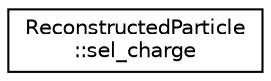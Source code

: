 digraph "Graphical Class Hierarchy"
{
 // LATEX_PDF_SIZE
  edge [fontname="Helvetica",fontsize="10",labelfontname="Helvetica",labelfontsize="10"];
  node [fontname="Helvetica",fontsize="10",shape=record];
  rankdir="LR";
  Node0 [label="ReconstructedParticle\l::sel_charge",height=0.2,width=0.4,color="black", fillcolor="white", style="filled",URL="$struct_reconstructed_particle_1_1sel__charge.html",tooltip="select ReconstructedParticles with charge equal or in asolute value"];
}
